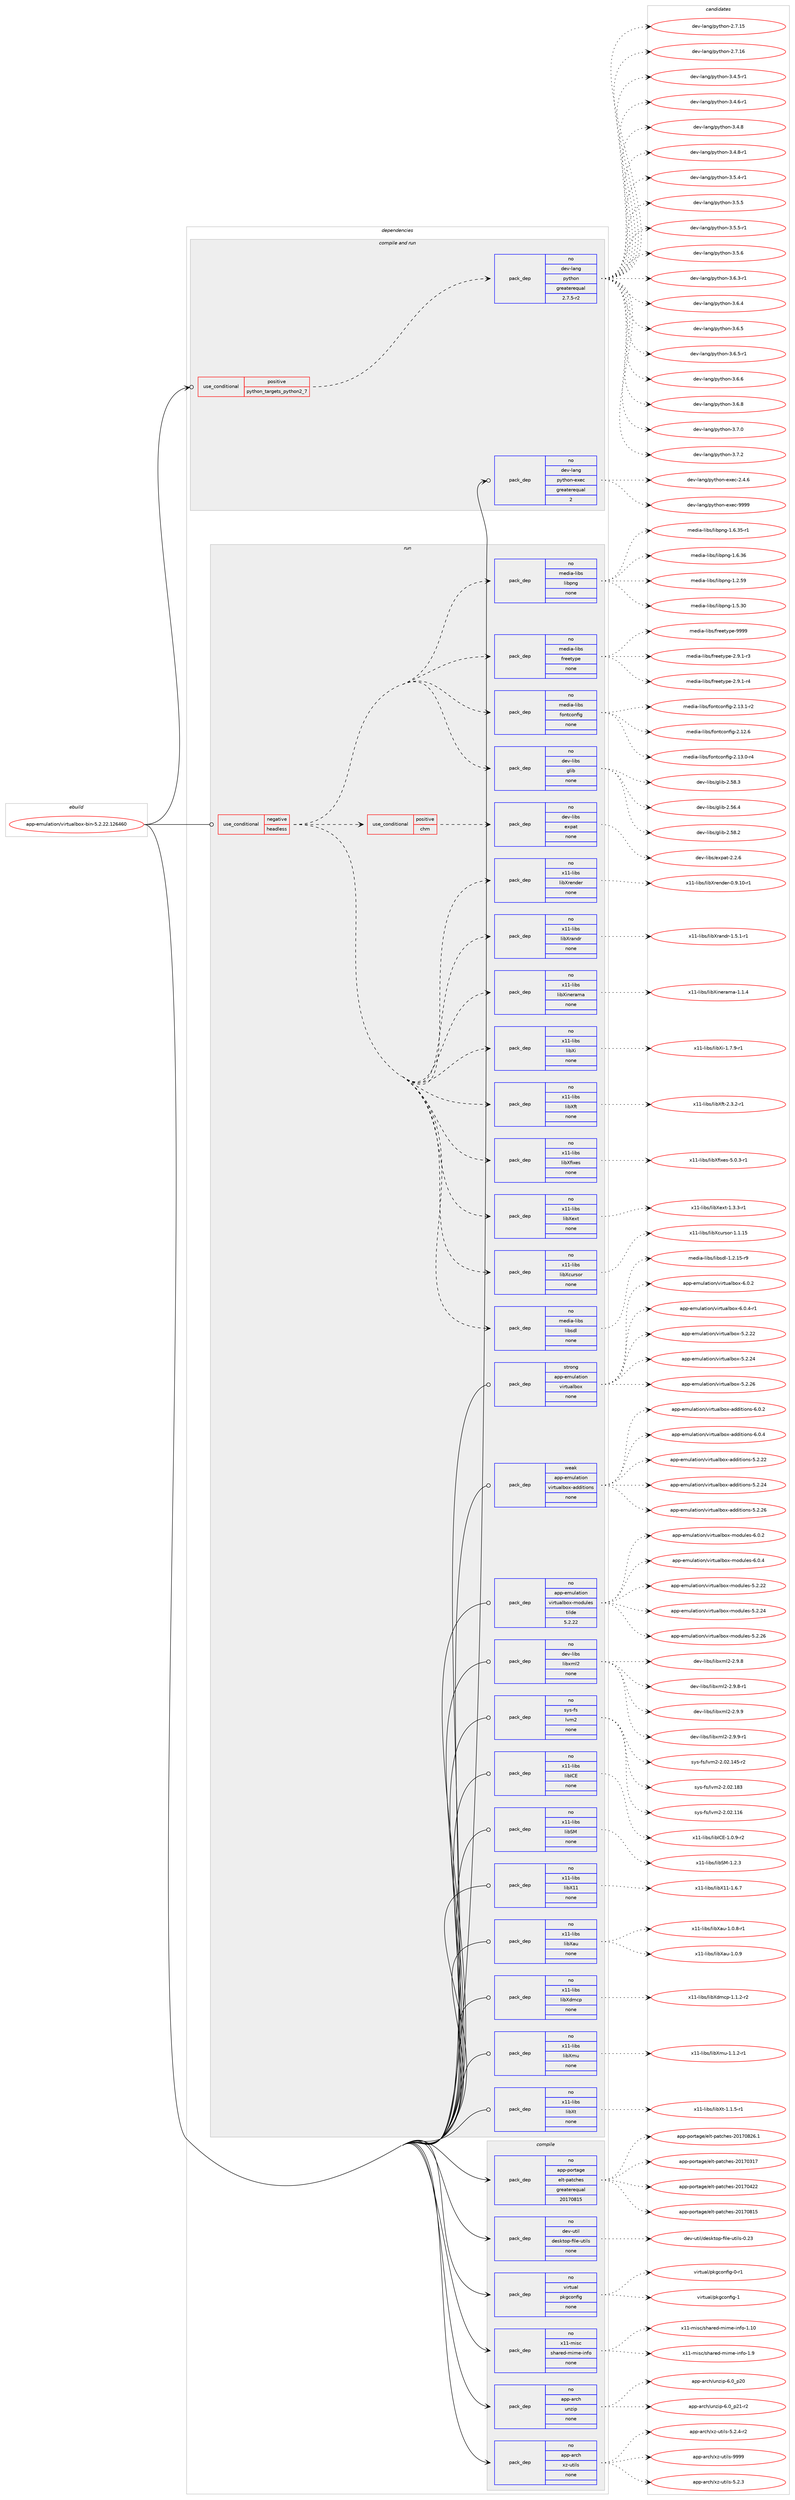 digraph prolog {

# *************
# Graph options
# *************

newrank=true;
concentrate=true;
compound=true;
graph [rankdir=LR,fontname=Helvetica,fontsize=10,ranksep=1.5];#, ranksep=2.5, nodesep=0.2];
edge  [arrowhead=vee];
node  [fontname=Helvetica,fontsize=10];

# **********
# The ebuild
# **********

subgraph cluster_leftcol {
color=gray;
rank=same;
label=<<i>ebuild</i>>;
id [label="app-emulation/virtualbox-bin-5.2.22.126460", color=red, width=4, href="../app-emulation/virtualbox-bin-5.2.22.126460.svg"];
}

# ****************
# The dependencies
# ****************

subgraph cluster_midcol {
color=gray;
label=<<i>dependencies</i>>;
subgraph cluster_compile {
fillcolor="#eeeeee";
style=filled;
label=<<i>compile</i>>;
subgraph pack918844 {
dependency1289879 [label=<<TABLE BORDER="0" CELLBORDER="1" CELLSPACING="0" CELLPADDING="4" WIDTH="220"><TR><TD ROWSPAN="6" CELLPADDING="30">pack_dep</TD></TR><TR><TD WIDTH="110">no</TD></TR><TR><TD>app-arch</TD></TR><TR><TD>unzip</TD></TR><TR><TD>none</TD></TR><TR><TD></TD></TR></TABLE>>, shape=none, color=blue];
}
id:e -> dependency1289879:w [weight=20,style="solid",arrowhead="vee"];
subgraph pack918845 {
dependency1289880 [label=<<TABLE BORDER="0" CELLBORDER="1" CELLSPACING="0" CELLPADDING="4" WIDTH="220"><TR><TD ROWSPAN="6" CELLPADDING="30">pack_dep</TD></TR><TR><TD WIDTH="110">no</TD></TR><TR><TD>app-arch</TD></TR><TR><TD>xz-utils</TD></TR><TR><TD>none</TD></TR><TR><TD></TD></TR></TABLE>>, shape=none, color=blue];
}
id:e -> dependency1289880:w [weight=20,style="solid",arrowhead="vee"];
subgraph pack918846 {
dependency1289881 [label=<<TABLE BORDER="0" CELLBORDER="1" CELLSPACING="0" CELLPADDING="4" WIDTH="220"><TR><TD ROWSPAN="6" CELLPADDING="30">pack_dep</TD></TR><TR><TD WIDTH="110">no</TD></TR><TR><TD>app-portage</TD></TR><TR><TD>elt-patches</TD></TR><TR><TD>greaterequal</TD></TR><TR><TD>20170815</TD></TR></TABLE>>, shape=none, color=blue];
}
id:e -> dependency1289881:w [weight=20,style="solid",arrowhead="vee"];
subgraph pack918847 {
dependency1289882 [label=<<TABLE BORDER="0" CELLBORDER="1" CELLSPACING="0" CELLPADDING="4" WIDTH="220"><TR><TD ROWSPAN="6" CELLPADDING="30">pack_dep</TD></TR><TR><TD WIDTH="110">no</TD></TR><TR><TD>dev-util</TD></TR><TR><TD>desktop-file-utils</TD></TR><TR><TD>none</TD></TR><TR><TD></TD></TR></TABLE>>, shape=none, color=blue];
}
id:e -> dependency1289882:w [weight=20,style="solid",arrowhead="vee"];
subgraph pack918848 {
dependency1289883 [label=<<TABLE BORDER="0" CELLBORDER="1" CELLSPACING="0" CELLPADDING="4" WIDTH="220"><TR><TD ROWSPAN="6" CELLPADDING="30">pack_dep</TD></TR><TR><TD WIDTH="110">no</TD></TR><TR><TD>virtual</TD></TR><TR><TD>pkgconfig</TD></TR><TR><TD>none</TD></TR><TR><TD></TD></TR></TABLE>>, shape=none, color=blue];
}
id:e -> dependency1289883:w [weight=20,style="solid",arrowhead="vee"];
subgraph pack918849 {
dependency1289884 [label=<<TABLE BORDER="0" CELLBORDER="1" CELLSPACING="0" CELLPADDING="4" WIDTH="220"><TR><TD ROWSPAN="6" CELLPADDING="30">pack_dep</TD></TR><TR><TD WIDTH="110">no</TD></TR><TR><TD>x11-misc</TD></TR><TR><TD>shared-mime-info</TD></TR><TR><TD>none</TD></TR><TR><TD></TD></TR></TABLE>>, shape=none, color=blue];
}
id:e -> dependency1289884:w [weight=20,style="solid",arrowhead="vee"];
}
subgraph cluster_compileandrun {
fillcolor="#eeeeee";
style=filled;
label=<<i>compile and run</i>>;
subgraph cond350984 {
dependency1289885 [label=<<TABLE BORDER="0" CELLBORDER="1" CELLSPACING="0" CELLPADDING="4"><TR><TD ROWSPAN="3" CELLPADDING="10">use_conditional</TD></TR><TR><TD>positive</TD></TR><TR><TD>python_targets_python2_7</TD></TR></TABLE>>, shape=none, color=red];
subgraph pack918850 {
dependency1289886 [label=<<TABLE BORDER="0" CELLBORDER="1" CELLSPACING="0" CELLPADDING="4" WIDTH="220"><TR><TD ROWSPAN="6" CELLPADDING="30">pack_dep</TD></TR><TR><TD WIDTH="110">no</TD></TR><TR><TD>dev-lang</TD></TR><TR><TD>python</TD></TR><TR><TD>greaterequal</TD></TR><TR><TD>2.7.5-r2</TD></TR></TABLE>>, shape=none, color=blue];
}
dependency1289885:e -> dependency1289886:w [weight=20,style="dashed",arrowhead="vee"];
}
id:e -> dependency1289885:w [weight=20,style="solid",arrowhead="odotvee"];
subgraph pack918851 {
dependency1289887 [label=<<TABLE BORDER="0" CELLBORDER="1" CELLSPACING="0" CELLPADDING="4" WIDTH="220"><TR><TD ROWSPAN="6" CELLPADDING="30">pack_dep</TD></TR><TR><TD WIDTH="110">no</TD></TR><TR><TD>dev-lang</TD></TR><TR><TD>python-exec</TD></TR><TR><TD>greaterequal</TD></TR><TR><TD>2</TD></TR></TABLE>>, shape=none, color=blue];
}
id:e -> dependency1289887:w [weight=20,style="solid",arrowhead="odotvee"];
}
subgraph cluster_run {
fillcolor="#eeeeee";
style=filled;
label=<<i>run</i>>;
subgraph cond350985 {
dependency1289888 [label=<<TABLE BORDER="0" CELLBORDER="1" CELLSPACING="0" CELLPADDING="4"><TR><TD ROWSPAN="3" CELLPADDING="10">use_conditional</TD></TR><TR><TD>negative</TD></TR><TR><TD>headless</TD></TR></TABLE>>, shape=none, color=red];
subgraph pack918852 {
dependency1289889 [label=<<TABLE BORDER="0" CELLBORDER="1" CELLSPACING="0" CELLPADDING="4" WIDTH="220"><TR><TD ROWSPAN="6" CELLPADDING="30">pack_dep</TD></TR><TR><TD WIDTH="110">no</TD></TR><TR><TD>dev-libs</TD></TR><TR><TD>glib</TD></TR><TR><TD>none</TD></TR><TR><TD></TD></TR></TABLE>>, shape=none, color=blue];
}
dependency1289888:e -> dependency1289889:w [weight=20,style="dashed",arrowhead="vee"];
subgraph pack918853 {
dependency1289890 [label=<<TABLE BORDER="0" CELLBORDER="1" CELLSPACING="0" CELLPADDING="4" WIDTH="220"><TR><TD ROWSPAN="6" CELLPADDING="30">pack_dep</TD></TR><TR><TD WIDTH="110">no</TD></TR><TR><TD>media-libs</TD></TR><TR><TD>fontconfig</TD></TR><TR><TD>none</TD></TR><TR><TD></TD></TR></TABLE>>, shape=none, color=blue];
}
dependency1289888:e -> dependency1289890:w [weight=20,style="dashed",arrowhead="vee"];
subgraph pack918854 {
dependency1289891 [label=<<TABLE BORDER="0" CELLBORDER="1" CELLSPACING="0" CELLPADDING="4" WIDTH="220"><TR><TD ROWSPAN="6" CELLPADDING="30">pack_dep</TD></TR><TR><TD WIDTH="110">no</TD></TR><TR><TD>media-libs</TD></TR><TR><TD>freetype</TD></TR><TR><TD>none</TD></TR><TR><TD></TD></TR></TABLE>>, shape=none, color=blue];
}
dependency1289888:e -> dependency1289891:w [weight=20,style="dashed",arrowhead="vee"];
subgraph pack918855 {
dependency1289892 [label=<<TABLE BORDER="0" CELLBORDER="1" CELLSPACING="0" CELLPADDING="4" WIDTH="220"><TR><TD ROWSPAN="6" CELLPADDING="30">pack_dep</TD></TR><TR><TD WIDTH="110">no</TD></TR><TR><TD>media-libs</TD></TR><TR><TD>libpng</TD></TR><TR><TD>none</TD></TR><TR><TD></TD></TR></TABLE>>, shape=none, color=blue];
}
dependency1289888:e -> dependency1289892:w [weight=20,style="dashed",arrowhead="vee"];
subgraph pack918856 {
dependency1289893 [label=<<TABLE BORDER="0" CELLBORDER="1" CELLSPACING="0" CELLPADDING="4" WIDTH="220"><TR><TD ROWSPAN="6" CELLPADDING="30">pack_dep</TD></TR><TR><TD WIDTH="110">no</TD></TR><TR><TD>media-libs</TD></TR><TR><TD>libsdl</TD></TR><TR><TD>none</TD></TR><TR><TD></TD></TR></TABLE>>, shape=none, color=blue];
}
dependency1289888:e -> dependency1289893:w [weight=20,style="dashed",arrowhead="vee"];
subgraph pack918857 {
dependency1289894 [label=<<TABLE BORDER="0" CELLBORDER="1" CELLSPACING="0" CELLPADDING="4" WIDTH="220"><TR><TD ROWSPAN="6" CELLPADDING="30">pack_dep</TD></TR><TR><TD WIDTH="110">no</TD></TR><TR><TD>x11-libs</TD></TR><TR><TD>libXcursor</TD></TR><TR><TD>none</TD></TR><TR><TD></TD></TR></TABLE>>, shape=none, color=blue];
}
dependency1289888:e -> dependency1289894:w [weight=20,style="dashed",arrowhead="vee"];
subgraph pack918858 {
dependency1289895 [label=<<TABLE BORDER="0" CELLBORDER="1" CELLSPACING="0" CELLPADDING="4" WIDTH="220"><TR><TD ROWSPAN="6" CELLPADDING="30">pack_dep</TD></TR><TR><TD WIDTH="110">no</TD></TR><TR><TD>x11-libs</TD></TR><TR><TD>libXext</TD></TR><TR><TD>none</TD></TR><TR><TD></TD></TR></TABLE>>, shape=none, color=blue];
}
dependency1289888:e -> dependency1289895:w [weight=20,style="dashed",arrowhead="vee"];
subgraph pack918859 {
dependency1289896 [label=<<TABLE BORDER="0" CELLBORDER="1" CELLSPACING="0" CELLPADDING="4" WIDTH="220"><TR><TD ROWSPAN="6" CELLPADDING="30">pack_dep</TD></TR><TR><TD WIDTH="110">no</TD></TR><TR><TD>x11-libs</TD></TR><TR><TD>libXfixes</TD></TR><TR><TD>none</TD></TR><TR><TD></TD></TR></TABLE>>, shape=none, color=blue];
}
dependency1289888:e -> dependency1289896:w [weight=20,style="dashed",arrowhead="vee"];
subgraph pack918860 {
dependency1289897 [label=<<TABLE BORDER="0" CELLBORDER="1" CELLSPACING="0" CELLPADDING="4" WIDTH="220"><TR><TD ROWSPAN="6" CELLPADDING="30">pack_dep</TD></TR><TR><TD WIDTH="110">no</TD></TR><TR><TD>x11-libs</TD></TR><TR><TD>libXft</TD></TR><TR><TD>none</TD></TR><TR><TD></TD></TR></TABLE>>, shape=none, color=blue];
}
dependency1289888:e -> dependency1289897:w [weight=20,style="dashed",arrowhead="vee"];
subgraph pack918861 {
dependency1289898 [label=<<TABLE BORDER="0" CELLBORDER="1" CELLSPACING="0" CELLPADDING="4" WIDTH="220"><TR><TD ROWSPAN="6" CELLPADDING="30">pack_dep</TD></TR><TR><TD WIDTH="110">no</TD></TR><TR><TD>x11-libs</TD></TR><TR><TD>libXi</TD></TR><TR><TD>none</TD></TR><TR><TD></TD></TR></TABLE>>, shape=none, color=blue];
}
dependency1289888:e -> dependency1289898:w [weight=20,style="dashed",arrowhead="vee"];
subgraph pack918862 {
dependency1289899 [label=<<TABLE BORDER="0" CELLBORDER="1" CELLSPACING="0" CELLPADDING="4" WIDTH="220"><TR><TD ROWSPAN="6" CELLPADDING="30">pack_dep</TD></TR><TR><TD WIDTH="110">no</TD></TR><TR><TD>x11-libs</TD></TR><TR><TD>libXinerama</TD></TR><TR><TD>none</TD></TR><TR><TD></TD></TR></TABLE>>, shape=none, color=blue];
}
dependency1289888:e -> dependency1289899:w [weight=20,style="dashed",arrowhead="vee"];
subgraph pack918863 {
dependency1289900 [label=<<TABLE BORDER="0" CELLBORDER="1" CELLSPACING="0" CELLPADDING="4" WIDTH="220"><TR><TD ROWSPAN="6" CELLPADDING="30">pack_dep</TD></TR><TR><TD WIDTH="110">no</TD></TR><TR><TD>x11-libs</TD></TR><TR><TD>libXrandr</TD></TR><TR><TD>none</TD></TR><TR><TD></TD></TR></TABLE>>, shape=none, color=blue];
}
dependency1289888:e -> dependency1289900:w [weight=20,style="dashed",arrowhead="vee"];
subgraph pack918864 {
dependency1289901 [label=<<TABLE BORDER="0" CELLBORDER="1" CELLSPACING="0" CELLPADDING="4" WIDTH="220"><TR><TD ROWSPAN="6" CELLPADDING="30">pack_dep</TD></TR><TR><TD WIDTH="110">no</TD></TR><TR><TD>x11-libs</TD></TR><TR><TD>libXrender</TD></TR><TR><TD>none</TD></TR><TR><TD></TD></TR></TABLE>>, shape=none, color=blue];
}
dependency1289888:e -> dependency1289901:w [weight=20,style="dashed",arrowhead="vee"];
subgraph cond350986 {
dependency1289902 [label=<<TABLE BORDER="0" CELLBORDER="1" CELLSPACING="0" CELLPADDING="4"><TR><TD ROWSPAN="3" CELLPADDING="10">use_conditional</TD></TR><TR><TD>positive</TD></TR><TR><TD>chm</TD></TR></TABLE>>, shape=none, color=red];
subgraph pack918865 {
dependency1289903 [label=<<TABLE BORDER="0" CELLBORDER="1" CELLSPACING="0" CELLPADDING="4" WIDTH="220"><TR><TD ROWSPAN="6" CELLPADDING="30">pack_dep</TD></TR><TR><TD WIDTH="110">no</TD></TR><TR><TD>dev-libs</TD></TR><TR><TD>expat</TD></TR><TR><TD>none</TD></TR><TR><TD></TD></TR></TABLE>>, shape=none, color=blue];
}
dependency1289902:e -> dependency1289903:w [weight=20,style="dashed",arrowhead="vee"];
}
dependency1289888:e -> dependency1289902:w [weight=20,style="dashed",arrowhead="vee"];
}
id:e -> dependency1289888:w [weight=20,style="solid",arrowhead="odot"];
subgraph pack918866 {
dependency1289904 [label=<<TABLE BORDER="0" CELLBORDER="1" CELLSPACING="0" CELLPADDING="4" WIDTH="220"><TR><TD ROWSPAN="6" CELLPADDING="30">pack_dep</TD></TR><TR><TD WIDTH="110">no</TD></TR><TR><TD>app-emulation</TD></TR><TR><TD>virtualbox-modules</TD></TR><TR><TD>tilde</TD></TR><TR><TD>5.2.22</TD></TR></TABLE>>, shape=none, color=blue];
}
id:e -> dependency1289904:w [weight=20,style="solid",arrowhead="odot"];
subgraph pack918867 {
dependency1289905 [label=<<TABLE BORDER="0" CELLBORDER="1" CELLSPACING="0" CELLPADDING="4" WIDTH="220"><TR><TD ROWSPAN="6" CELLPADDING="30">pack_dep</TD></TR><TR><TD WIDTH="110">no</TD></TR><TR><TD>dev-libs</TD></TR><TR><TD>libxml2</TD></TR><TR><TD>none</TD></TR><TR><TD></TD></TR></TABLE>>, shape=none, color=blue];
}
id:e -> dependency1289905:w [weight=20,style="solid",arrowhead="odot"];
subgraph pack918868 {
dependency1289906 [label=<<TABLE BORDER="0" CELLBORDER="1" CELLSPACING="0" CELLPADDING="4" WIDTH="220"><TR><TD ROWSPAN="6" CELLPADDING="30">pack_dep</TD></TR><TR><TD WIDTH="110">no</TD></TR><TR><TD>sys-fs</TD></TR><TR><TD>lvm2</TD></TR><TR><TD>none</TD></TR><TR><TD></TD></TR></TABLE>>, shape=none, color=blue];
}
id:e -> dependency1289906:w [weight=20,style="solid",arrowhead="odot"];
subgraph pack918869 {
dependency1289907 [label=<<TABLE BORDER="0" CELLBORDER="1" CELLSPACING="0" CELLPADDING="4" WIDTH="220"><TR><TD ROWSPAN="6" CELLPADDING="30">pack_dep</TD></TR><TR><TD WIDTH="110">no</TD></TR><TR><TD>x11-libs</TD></TR><TR><TD>libICE</TD></TR><TR><TD>none</TD></TR><TR><TD></TD></TR></TABLE>>, shape=none, color=blue];
}
id:e -> dependency1289907:w [weight=20,style="solid",arrowhead="odot"];
subgraph pack918870 {
dependency1289908 [label=<<TABLE BORDER="0" CELLBORDER="1" CELLSPACING="0" CELLPADDING="4" WIDTH="220"><TR><TD ROWSPAN="6" CELLPADDING="30">pack_dep</TD></TR><TR><TD WIDTH="110">no</TD></TR><TR><TD>x11-libs</TD></TR><TR><TD>libSM</TD></TR><TR><TD>none</TD></TR><TR><TD></TD></TR></TABLE>>, shape=none, color=blue];
}
id:e -> dependency1289908:w [weight=20,style="solid",arrowhead="odot"];
subgraph pack918871 {
dependency1289909 [label=<<TABLE BORDER="0" CELLBORDER="1" CELLSPACING="0" CELLPADDING="4" WIDTH="220"><TR><TD ROWSPAN="6" CELLPADDING="30">pack_dep</TD></TR><TR><TD WIDTH="110">no</TD></TR><TR><TD>x11-libs</TD></TR><TR><TD>libX11</TD></TR><TR><TD>none</TD></TR><TR><TD></TD></TR></TABLE>>, shape=none, color=blue];
}
id:e -> dependency1289909:w [weight=20,style="solid",arrowhead="odot"];
subgraph pack918872 {
dependency1289910 [label=<<TABLE BORDER="0" CELLBORDER="1" CELLSPACING="0" CELLPADDING="4" WIDTH="220"><TR><TD ROWSPAN="6" CELLPADDING="30">pack_dep</TD></TR><TR><TD WIDTH="110">no</TD></TR><TR><TD>x11-libs</TD></TR><TR><TD>libXau</TD></TR><TR><TD>none</TD></TR><TR><TD></TD></TR></TABLE>>, shape=none, color=blue];
}
id:e -> dependency1289910:w [weight=20,style="solid",arrowhead="odot"];
subgraph pack918873 {
dependency1289911 [label=<<TABLE BORDER="0" CELLBORDER="1" CELLSPACING="0" CELLPADDING="4" WIDTH="220"><TR><TD ROWSPAN="6" CELLPADDING="30">pack_dep</TD></TR><TR><TD WIDTH="110">no</TD></TR><TR><TD>x11-libs</TD></TR><TR><TD>libXdmcp</TD></TR><TR><TD>none</TD></TR><TR><TD></TD></TR></TABLE>>, shape=none, color=blue];
}
id:e -> dependency1289911:w [weight=20,style="solid",arrowhead="odot"];
subgraph pack918874 {
dependency1289912 [label=<<TABLE BORDER="0" CELLBORDER="1" CELLSPACING="0" CELLPADDING="4" WIDTH="220"><TR><TD ROWSPAN="6" CELLPADDING="30">pack_dep</TD></TR><TR><TD WIDTH="110">no</TD></TR><TR><TD>x11-libs</TD></TR><TR><TD>libXmu</TD></TR><TR><TD>none</TD></TR><TR><TD></TD></TR></TABLE>>, shape=none, color=blue];
}
id:e -> dependency1289912:w [weight=20,style="solid",arrowhead="odot"];
subgraph pack918875 {
dependency1289913 [label=<<TABLE BORDER="0" CELLBORDER="1" CELLSPACING="0" CELLPADDING="4" WIDTH="220"><TR><TD ROWSPAN="6" CELLPADDING="30">pack_dep</TD></TR><TR><TD WIDTH="110">no</TD></TR><TR><TD>x11-libs</TD></TR><TR><TD>libXt</TD></TR><TR><TD>none</TD></TR><TR><TD></TD></TR></TABLE>>, shape=none, color=blue];
}
id:e -> dependency1289913:w [weight=20,style="solid",arrowhead="odot"];
subgraph pack918876 {
dependency1289914 [label=<<TABLE BORDER="0" CELLBORDER="1" CELLSPACING="0" CELLPADDING="4" WIDTH="220"><TR><TD ROWSPAN="6" CELLPADDING="30">pack_dep</TD></TR><TR><TD WIDTH="110">strong</TD></TR><TR><TD>app-emulation</TD></TR><TR><TD>virtualbox</TD></TR><TR><TD>none</TD></TR><TR><TD></TD></TR></TABLE>>, shape=none, color=blue];
}
id:e -> dependency1289914:w [weight=20,style="solid",arrowhead="odot"];
subgraph pack918877 {
dependency1289915 [label=<<TABLE BORDER="0" CELLBORDER="1" CELLSPACING="0" CELLPADDING="4" WIDTH="220"><TR><TD ROWSPAN="6" CELLPADDING="30">pack_dep</TD></TR><TR><TD WIDTH="110">weak</TD></TR><TR><TD>app-emulation</TD></TR><TR><TD>virtualbox-additions</TD></TR><TR><TD>none</TD></TR><TR><TD></TD></TR></TABLE>>, shape=none, color=blue];
}
id:e -> dependency1289915:w [weight=20,style="solid",arrowhead="odot"];
}
}

# **************
# The candidates
# **************

subgraph cluster_choices {
rank=same;
color=gray;
label=<<i>candidates</i>>;

subgraph choice918844 {
color=black;
nodesep=1;
choice971121124597114991044711711012210511245544648951125048 [label="app-arch/unzip-6.0_p20", color=red, width=4,href="../app-arch/unzip-6.0_p20.svg"];
choice9711211245971149910447117110122105112455446489511250494511450 [label="app-arch/unzip-6.0_p21-r2", color=red, width=4,href="../app-arch/unzip-6.0_p21-r2.svg"];
dependency1289879:e -> choice971121124597114991044711711012210511245544648951125048:w [style=dotted,weight="100"];
dependency1289879:e -> choice9711211245971149910447117110122105112455446489511250494511450:w [style=dotted,weight="100"];
}
subgraph choice918845 {
color=black;
nodesep=1;
choice971121124597114991044712012245117116105108115455346504651 [label="app-arch/xz-utils-5.2.3", color=red, width=4,href="../app-arch/xz-utils-5.2.3.svg"];
choice9711211245971149910447120122451171161051081154553465046524511450 [label="app-arch/xz-utils-5.2.4-r2", color=red, width=4,href="../app-arch/xz-utils-5.2.4-r2.svg"];
choice9711211245971149910447120122451171161051081154557575757 [label="app-arch/xz-utils-9999", color=red, width=4,href="../app-arch/xz-utils-9999.svg"];
dependency1289880:e -> choice971121124597114991044712012245117116105108115455346504651:w [style=dotted,weight="100"];
dependency1289880:e -> choice9711211245971149910447120122451171161051081154553465046524511450:w [style=dotted,weight="100"];
dependency1289880:e -> choice9711211245971149910447120122451171161051081154557575757:w [style=dotted,weight="100"];
}
subgraph choice918846 {
color=black;
nodesep=1;
choice97112112451121111141169710310147101108116451129711699104101115455048495548514955 [label="app-portage/elt-patches-20170317", color=red, width=4,href="../app-portage/elt-patches-20170317.svg"];
choice97112112451121111141169710310147101108116451129711699104101115455048495548525050 [label="app-portage/elt-patches-20170422", color=red, width=4,href="../app-portage/elt-patches-20170422.svg"];
choice97112112451121111141169710310147101108116451129711699104101115455048495548564953 [label="app-portage/elt-patches-20170815", color=red, width=4,href="../app-portage/elt-patches-20170815.svg"];
choice971121124511211111411697103101471011081164511297116991041011154550484955485650544649 [label="app-portage/elt-patches-20170826.1", color=red, width=4,href="../app-portage/elt-patches-20170826.1.svg"];
dependency1289881:e -> choice97112112451121111141169710310147101108116451129711699104101115455048495548514955:w [style=dotted,weight="100"];
dependency1289881:e -> choice97112112451121111141169710310147101108116451129711699104101115455048495548525050:w [style=dotted,weight="100"];
dependency1289881:e -> choice97112112451121111141169710310147101108116451129711699104101115455048495548564953:w [style=dotted,weight="100"];
dependency1289881:e -> choice971121124511211111411697103101471011081164511297116991041011154550484955485650544649:w [style=dotted,weight="100"];
}
subgraph choice918847 {
color=black;
nodesep=1;
choice100101118451171161051084710010111510711611111245102105108101451171161051081154548465051 [label="dev-util/desktop-file-utils-0.23", color=red, width=4,href="../dev-util/desktop-file-utils-0.23.svg"];
dependency1289882:e -> choice100101118451171161051084710010111510711611111245102105108101451171161051081154548465051:w [style=dotted,weight="100"];
}
subgraph choice918848 {
color=black;
nodesep=1;
choice11810511411611797108471121071039911111010210510345484511449 [label="virtual/pkgconfig-0-r1", color=red, width=4,href="../virtual/pkgconfig-0-r1.svg"];
choice1181051141161179710847112107103991111101021051034549 [label="virtual/pkgconfig-1", color=red, width=4,href="../virtual/pkgconfig-1.svg"];
dependency1289883:e -> choice11810511411611797108471121071039911111010210510345484511449:w [style=dotted,weight="100"];
dependency1289883:e -> choice1181051141161179710847112107103991111101021051034549:w [style=dotted,weight="100"];
}
subgraph choice918849 {
color=black;
nodesep=1;
choice12049494510910511599471151049711410110045109105109101451051101021114549464948 [label="x11-misc/shared-mime-info-1.10", color=red, width=4,href="../x11-misc/shared-mime-info-1.10.svg"];
choice120494945109105115994711510497114101100451091051091014510511010211145494657 [label="x11-misc/shared-mime-info-1.9", color=red, width=4,href="../x11-misc/shared-mime-info-1.9.svg"];
dependency1289884:e -> choice12049494510910511599471151049711410110045109105109101451051101021114549464948:w [style=dotted,weight="100"];
dependency1289884:e -> choice120494945109105115994711510497114101100451091051091014510511010211145494657:w [style=dotted,weight="100"];
}
subgraph choice918850 {
color=black;
nodesep=1;
choice10010111845108971101034711212111610411111045504655464953 [label="dev-lang/python-2.7.15", color=red, width=4,href="../dev-lang/python-2.7.15.svg"];
choice10010111845108971101034711212111610411111045504655464954 [label="dev-lang/python-2.7.16", color=red, width=4,href="../dev-lang/python-2.7.16.svg"];
choice1001011184510897110103471121211161041111104551465246534511449 [label="dev-lang/python-3.4.5-r1", color=red, width=4,href="../dev-lang/python-3.4.5-r1.svg"];
choice1001011184510897110103471121211161041111104551465246544511449 [label="dev-lang/python-3.4.6-r1", color=red, width=4,href="../dev-lang/python-3.4.6-r1.svg"];
choice100101118451089711010347112121116104111110455146524656 [label="dev-lang/python-3.4.8", color=red, width=4,href="../dev-lang/python-3.4.8.svg"];
choice1001011184510897110103471121211161041111104551465246564511449 [label="dev-lang/python-3.4.8-r1", color=red, width=4,href="../dev-lang/python-3.4.8-r1.svg"];
choice1001011184510897110103471121211161041111104551465346524511449 [label="dev-lang/python-3.5.4-r1", color=red, width=4,href="../dev-lang/python-3.5.4-r1.svg"];
choice100101118451089711010347112121116104111110455146534653 [label="dev-lang/python-3.5.5", color=red, width=4,href="../dev-lang/python-3.5.5.svg"];
choice1001011184510897110103471121211161041111104551465346534511449 [label="dev-lang/python-3.5.5-r1", color=red, width=4,href="../dev-lang/python-3.5.5-r1.svg"];
choice100101118451089711010347112121116104111110455146534654 [label="dev-lang/python-3.5.6", color=red, width=4,href="../dev-lang/python-3.5.6.svg"];
choice1001011184510897110103471121211161041111104551465446514511449 [label="dev-lang/python-3.6.3-r1", color=red, width=4,href="../dev-lang/python-3.6.3-r1.svg"];
choice100101118451089711010347112121116104111110455146544652 [label="dev-lang/python-3.6.4", color=red, width=4,href="../dev-lang/python-3.6.4.svg"];
choice100101118451089711010347112121116104111110455146544653 [label="dev-lang/python-3.6.5", color=red, width=4,href="../dev-lang/python-3.6.5.svg"];
choice1001011184510897110103471121211161041111104551465446534511449 [label="dev-lang/python-3.6.5-r1", color=red, width=4,href="../dev-lang/python-3.6.5-r1.svg"];
choice100101118451089711010347112121116104111110455146544654 [label="dev-lang/python-3.6.6", color=red, width=4,href="../dev-lang/python-3.6.6.svg"];
choice100101118451089711010347112121116104111110455146544656 [label="dev-lang/python-3.6.8", color=red, width=4,href="../dev-lang/python-3.6.8.svg"];
choice100101118451089711010347112121116104111110455146554648 [label="dev-lang/python-3.7.0", color=red, width=4,href="../dev-lang/python-3.7.0.svg"];
choice100101118451089711010347112121116104111110455146554650 [label="dev-lang/python-3.7.2", color=red, width=4,href="../dev-lang/python-3.7.2.svg"];
dependency1289886:e -> choice10010111845108971101034711212111610411111045504655464953:w [style=dotted,weight="100"];
dependency1289886:e -> choice10010111845108971101034711212111610411111045504655464954:w [style=dotted,weight="100"];
dependency1289886:e -> choice1001011184510897110103471121211161041111104551465246534511449:w [style=dotted,weight="100"];
dependency1289886:e -> choice1001011184510897110103471121211161041111104551465246544511449:w [style=dotted,weight="100"];
dependency1289886:e -> choice100101118451089711010347112121116104111110455146524656:w [style=dotted,weight="100"];
dependency1289886:e -> choice1001011184510897110103471121211161041111104551465246564511449:w [style=dotted,weight="100"];
dependency1289886:e -> choice1001011184510897110103471121211161041111104551465346524511449:w [style=dotted,weight="100"];
dependency1289886:e -> choice100101118451089711010347112121116104111110455146534653:w [style=dotted,weight="100"];
dependency1289886:e -> choice1001011184510897110103471121211161041111104551465346534511449:w [style=dotted,weight="100"];
dependency1289886:e -> choice100101118451089711010347112121116104111110455146534654:w [style=dotted,weight="100"];
dependency1289886:e -> choice1001011184510897110103471121211161041111104551465446514511449:w [style=dotted,weight="100"];
dependency1289886:e -> choice100101118451089711010347112121116104111110455146544652:w [style=dotted,weight="100"];
dependency1289886:e -> choice100101118451089711010347112121116104111110455146544653:w [style=dotted,weight="100"];
dependency1289886:e -> choice1001011184510897110103471121211161041111104551465446534511449:w [style=dotted,weight="100"];
dependency1289886:e -> choice100101118451089711010347112121116104111110455146544654:w [style=dotted,weight="100"];
dependency1289886:e -> choice100101118451089711010347112121116104111110455146544656:w [style=dotted,weight="100"];
dependency1289886:e -> choice100101118451089711010347112121116104111110455146554648:w [style=dotted,weight="100"];
dependency1289886:e -> choice100101118451089711010347112121116104111110455146554650:w [style=dotted,weight="100"];
}
subgraph choice918851 {
color=black;
nodesep=1;
choice1001011184510897110103471121211161041111104510112010199455046524654 [label="dev-lang/python-exec-2.4.6", color=red, width=4,href="../dev-lang/python-exec-2.4.6.svg"];
choice10010111845108971101034711212111610411111045101120101994557575757 [label="dev-lang/python-exec-9999", color=red, width=4,href="../dev-lang/python-exec-9999.svg"];
dependency1289887:e -> choice1001011184510897110103471121211161041111104510112010199455046524654:w [style=dotted,weight="100"];
dependency1289887:e -> choice10010111845108971101034711212111610411111045101120101994557575757:w [style=dotted,weight="100"];
}
subgraph choice918852 {
color=black;
nodesep=1;
choice1001011184510810598115471031081059845504653544652 [label="dev-libs/glib-2.56.4", color=red, width=4,href="../dev-libs/glib-2.56.4.svg"];
choice1001011184510810598115471031081059845504653564650 [label="dev-libs/glib-2.58.2", color=red, width=4,href="../dev-libs/glib-2.58.2.svg"];
choice1001011184510810598115471031081059845504653564651 [label="dev-libs/glib-2.58.3", color=red, width=4,href="../dev-libs/glib-2.58.3.svg"];
dependency1289889:e -> choice1001011184510810598115471031081059845504653544652:w [style=dotted,weight="100"];
dependency1289889:e -> choice1001011184510810598115471031081059845504653564650:w [style=dotted,weight="100"];
dependency1289889:e -> choice1001011184510810598115471031081059845504653564651:w [style=dotted,weight="100"];
}
subgraph choice918853 {
color=black;
nodesep=1;
choice109101100105974510810598115471021111101169911111010210510345504649504654 [label="media-libs/fontconfig-2.12.6", color=red, width=4,href="../media-libs/fontconfig-2.12.6.svg"];
choice1091011001059745108105981154710211111011699111110102105103455046495146484511452 [label="media-libs/fontconfig-2.13.0-r4", color=red, width=4,href="../media-libs/fontconfig-2.13.0-r4.svg"];
choice1091011001059745108105981154710211111011699111110102105103455046495146494511450 [label="media-libs/fontconfig-2.13.1-r2", color=red, width=4,href="../media-libs/fontconfig-2.13.1-r2.svg"];
dependency1289890:e -> choice109101100105974510810598115471021111101169911111010210510345504649504654:w [style=dotted,weight="100"];
dependency1289890:e -> choice1091011001059745108105981154710211111011699111110102105103455046495146484511452:w [style=dotted,weight="100"];
dependency1289890:e -> choice1091011001059745108105981154710211111011699111110102105103455046495146494511450:w [style=dotted,weight="100"];
}
subgraph choice918854 {
color=black;
nodesep=1;
choice109101100105974510810598115471021141011011161211121014550465746494511451 [label="media-libs/freetype-2.9.1-r3", color=red, width=4,href="../media-libs/freetype-2.9.1-r3.svg"];
choice109101100105974510810598115471021141011011161211121014550465746494511452 [label="media-libs/freetype-2.9.1-r4", color=red, width=4,href="../media-libs/freetype-2.9.1-r4.svg"];
choice109101100105974510810598115471021141011011161211121014557575757 [label="media-libs/freetype-9999", color=red, width=4,href="../media-libs/freetype-9999.svg"];
dependency1289891:e -> choice109101100105974510810598115471021141011011161211121014550465746494511451:w [style=dotted,weight="100"];
dependency1289891:e -> choice109101100105974510810598115471021141011011161211121014550465746494511452:w [style=dotted,weight="100"];
dependency1289891:e -> choice109101100105974510810598115471021141011011161211121014557575757:w [style=dotted,weight="100"];
}
subgraph choice918855 {
color=black;
nodesep=1;
choice109101100105974510810598115471081059811211010345494650465357 [label="media-libs/libpng-1.2.59", color=red, width=4,href="../media-libs/libpng-1.2.59.svg"];
choice109101100105974510810598115471081059811211010345494653465148 [label="media-libs/libpng-1.5.30", color=red, width=4,href="../media-libs/libpng-1.5.30.svg"];
choice1091011001059745108105981154710810598112110103454946544651534511449 [label="media-libs/libpng-1.6.35-r1", color=red, width=4,href="../media-libs/libpng-1.6.35-r1.svg"];
choice109101100105974510810598115471081059811211010345494654465154 [label="media-libs/libpng-1.6.36", color=red, width=4,href="../media-libs/libpng-1.6.36.svg"];
dependency1289892:e -> choice109101100105974510810598115471081059811211010345494650465357:w [style=dotted,weight="100"];
dependency1289892:e -> choice109101100105974510810598115471081059811211010345494653465148:w [style=dotted,weight="100"];
dependency1289892:e -> choice1091011001059745108105981154710810598112110103454946544651534511449:w [style=dotted,weight="100"];
dependency1289892:e -> choice109101100105974510810598115471081059811211010345494654465154:w [style=dotted,weight="100"];
}
subgraph choice918856 {
color=black;
nodesep=1;
choice1091011001059745108105981154710810598115100108454946504649534511457 [label="media-libs/libsdl-1.2.15-r9", color=red, width=4,href="../media-libs/libsdl-1.2.15-r9.svg"];
dependency1289893:e -> choice1091011001059745108105981154710810598115100108454946504649534511457:w [style=dotted,weight="100"];
}
subgraph choice918857 {
color=black;
nodesep=1;
choice120494945108105981154710810598889911711411511111445494649464953 [label="x11-libs/libXcursor-1.1.15", color=red, width=4,href="../x11-libs/libXcursor-1.1.15.svg"];
dependency1289894:e -> choice120494945108105981154710810598889911711411511111445494649464953:w [style=dotted,weight="100"];
}
subgraph choice918858 {
color=black;
nodesep=1;
choice120494945108105981154710810598881011201164549465146514511449 [label="x11-libs/libXext-1.3.3-r1", color=red, width=4,href="../x11-libs/libXext-1.3.3-r1.svg"];
dependency1289895:e -> choice120494945108105981154710810598881011201164549465146514511449:w [style=dotted,weight="100"];
}
subgraph choice918859 {
color=black;
nodesep=1;
choice120494945108105981154710810598881021051201011154553464846514511449 [label="x11-libs/libXfixes-5.0.3-r1", color=red, width=4,href="../x11-libs/libXfixes-5.0.3-r1.svg"];
dependency1289896:e -> choice120494945108105981154710810598881021051201011154553464846514511449:w [style=dotted,weight="100"];
}
subgraph choice918860 {
color=black;
nodesep=1;
choice120494945108105981154710810598881021164550465146504511449 [label="x11-libs/libXft-2.3.2-r1", color=red, width=4,href="../x11-libs/libXft-2.3.2-r1.svg"];
dependency1289897:e -> choice120494945108105981154710810598881021164550465146504511449:w [style=dotted,weight="100"];
}
subgraph choice918861 {
color=black;
nodesep=1;
choice120494945108105981154710810598881054549465546574511449 [label="x11-libs/libXi-1.7.9-r1", color=red, width=4,href="../x11-libs/libXi-1.7.9-r1.svg"];
dependency1289898:e -> choice120494945108105981154710810598881054549465546574511449:w [style=dotted,weight="100"];
}
subgraph choice918862 {
color=black;
nodesep=1;
choice120494945108105981154710810598881051101011149710997454946494652 [label="x11-libs/libXinerama-1.1.4", color=red, width=4,href="../x11-libs/libXinerama-1.1.4.svg"];
dependency1289899:e -> choice120494945108105981154710810598881051101011149710997454946494652:w [style=dotted,weight="100"];
}
subgraph choice918863 {
color=black;
nodesep=1;
choice12049494510810598115471081059888114971101001144549465346494511449 [label="x11-libs/libXrandr-1.5.1-r1", color=red, width=4,href="../x11-libs/libXrandr-1.5.1-r1.svg"];
dependency1289900:e -> choice12049494510810598115471081059888114971101001144549465346494511449:w [style=dotted,weight="100"];
}
subgraph choice918864 {
color=black;
nodesep=1;
choice12049494510810598115471081059888114101110100101114454846574649484511449 [label="x11-libs/libXrender-0.9.10-r1", color=red, width=4,href="../x11-libs/libXrender-0.9.10-r1.svg"];
dependency1289901:e -> choice12049494510810598115471081059888114101110100101114454846574649484511449:w [style=dotted,weight="100"];
}
subgraph choice918865 {
color=black;
nodesep=1;
choice10010111845108105981154710112011297116455046504654 [label="dev-libs/expat-2.2.6", color=red, width=4,href="../dev-libs/expat-2.2.6.svg"];
dependency1289903:e -> choice10010111845108105981154710112011297116455046504654:w [style=dotted,weight="100"];
}
subgraph choice918866 {
color=black;
nodesep=1;
choice9711211245101109117108971161051111104711810511411611797108981111204510911110011710810111545534650465050 [label="app-emulation/virtualbox-modules-5.2.22", color=red, width=4,href="../app-emulation/virtualbox-modules-5.2.22.svg"];
choice9711211245101109117108971161051111104711810511411611797108981111204510911110011710810111545534650465052 [label="app-emulation/virtualbox-modules-5.2.24", color=red, width=4,href="../app-emulation/virtualbox-modules-5.2.24.svg"];
choice9711211245101109117108971161051111104711810511411611797108981111204510911110011710810111545534650465054 [label="app-emulation/virtualbox-modules-5.2.26", color=red, width=4,href="../app-emulation/virtualbox-modules-5.2.26.svg"];
choice97112112451011091171089711610511111047118105114116117971089811112045109111100117108101115455446484650 [label="app-emulation/virtualbox-modules-6.0.2", color=red, width=4,href="../app-emulation/virtualbox-modules-6.0.2.svg"];
choice97112112451011091171089711610511111047118105114116117971089811112045109111100117108101115455446484652 [label="app-emulation/virtualbox-modules-6.0.4", color=red, width=4,href="../app-emulation/virtualbox-modules-6.0.4.svg"];
dependency1289904:e -> choice9711211245101109117108971161051111104711810511411611797108981111204510911110011710810111545534650465050:w [style=dotted,weight="100"];
dependency1289904:e -> choice9711211245101109117108971161051111104711810511411611797108981111204510911110011710810111545534650465052:w [style=dotted,weight="100"];
dependency1289904:e -> choice9711211245101109117108971161051111104711810511411611797108981111204510911110011710810111545534650465054:w [style=dotted,weight="100"];
dependency1289904:e -> choice97112112451011091171089711610511111047118105114116117971089811112045109111100117108101115455446484650:w [style=dotted,weight="100"];
dependency1289904:e -> choice97112112451011091171089711610511111047118105114116117971089811112045109111100117108101115455446484652:w [style=dotted,weight="100"];
}
subgraph choice918867 {
color=black;
nodesep=1;
choice1001011184510810598115471081059812010910850455046574656 [label="dev-libs/libxml2-2.9.8", color=red, width=4,href="../dev-libs/libxml2-2.9.8.svg"];
choice10010111845108105981154710810598120109108504550465746564511449 [label="dev-libs/libxml2-2.9.8-r1", color=red, width=4,href="../dev-libs/libxml2-2.9.8-r1.svg"];
choice1001011184510810598115471081059812010910850455046574657 [label="dev-libs/libxml2-2.9.9", color=red, width=4,href="../dev-libs/libxml2-2.9.9.svg"];
choice10010111845108105981154710810598120109108504550465746574511449 [label="dev-libs/libxml2-2.9.9-r1", color=red, width=4,href="../dev-libs/libxml2-2.9.9-r1.svg"];
dependency1289905:e -> choice1001011184510810598115471081059812010910850455046574656:w [style=dotted,weight="100"];
dependency1289905:e -> choice10010111845108105981154710810598120109108504550465746564511449:w [style=dotted,weight="100"];
dependency1289905:e -> choice1001011184510810598115471081059812010910850455046574657:w [style=dotted,weight="100"];
dependency1289905:e -> choice10010111845108105981154710810598120109108504550465746574511449:w [style=dotted,weight="100"];
}
subgraph choice918868 {
color=black;
nodesep=1;
choice115121115451021154710811810950455046485046494954 [label="sys-fs/lvm2-2.02.116", color=red, width=4,href="../sys-fs/lvm2-2.02.116.svg"];
choice1151211154510211547108118109504550464850464952534511450 [label="sys-fs/lvm2-2.02.145-r2", color=red, width=4,href="../sys-fs/lvm2-2.02.145-r2.svg"];
choice115121115451021154710811810950455046485046495651 [label="sys-fs/lvm2-2.02.183", color=red, width=4,href="../sys-fs/lvm2-2.02.183.svg"];
dependency1289906:e -> choice115121115451021154710811810950455046485046494954:w [style=dotted,weight="100"];
dependency1289906:e -> choice1151211154510211547108118109504550464850464952534511450:w [style=dotted,weight="100"];
dependency1289906:e -> choice115121115451021154710811810950455046485046495651:w [style=dotted,weight="100"];
}
subgraph choice918869 {
color=black;
nodesep=1;
choice1204949451081059811547108105987367694549464846574511450 [label="x11-libs/libICE-1.0.9-r2", color=red, width=4,href="../x11-libs/libICE-1.0.9-r2.svg"];
dependency1289907:e -> choice1204949451081059811547108105987367694549464846574511450:w [style=dotted,weight="100"];
}
subgraph choice918870 {
color=black;
nodesep=1;
choice1204949451081059811547108105988377454946504651 [label="x11-libs/libSM-1.2.3", color=red, width=4,href="../x11-libs/libSM-1.2.3.svg"];
dependency1289908:e -> choice1204949451081059811547108105988377454946504651:w [style=dotted,weight="100"];
}
subgraph choice918871 {
color=black;
nodesep=1;
choice120494945108105981154710810598884949454946544655 [label="x11-libs/libX11-1.6.7", color=red, width=4,href="../x11-libs/libX11-1.6.7.svg"];
dependency1289909:e -> choice120494945108105981154710810598884949454946544655:w [style=dotted,weight="100"];
}
subgraph choice918872 {
color=black;
nodesep=1;
choice12049494510810598115471081059888971174549464846564511449 [label="x11-libs/libXau-1.0.8-r1", color=red, width=4,href="../x11-libs/libXau-1.0.8-r1.svg"];
choice1204949451081059811547108105988897117454946484657 [label="x11-libs/libXau-1.0.9", color=red, width=4,href="../x11-libs/libXau-1.0.9.svg"];
dependency1289910:e -> choice12049494510810598115471081059888971174549464846564511449:w [style=dotted,weight="100"];
dependency1289910:e -> choice1204949451081059811547108105988897117454946484657:w [style=dotted,weight="100"];
}
subgraph choice918873 {
color=black;
nodesep=1;
choice12049494510810598115471081059888100109991124549464946504511450 [label="x11-libs/libXdmcp-1.1.2-r2", color=red, width=4,href="../x11-libs/libXdmcp-1.1.2-r2.svg"];
dependency1289911:e -> choice12049494510810598115471081059888100109991124549464946504511450:w [style=dotted,weight="100"];
}
subgraph choice918874 {
color=black;
nodesep=1;
choice120494945108105981154710810598881091174549464946504511449 [label="x11-libs/libXmu-1.1.2-r1", color=red, width=4,href="../x11-libs/libXmu-1.1.2-r1.svg"];
dependency1289912:e -> choice120494945108105981154710810598881091174549464946504511449:w [style=dotted,weight="100"];
}
subgraph choice918875 {
color=black;
nodesep=1;
choice120494945108105981154710810598881164549464946534511449 [label="x11-libs/libXt-1.1.5-r1", color=red, width=4,href="../x11-libs/libXt-1.1.5-r1.svg"];
dependency1289913:e -> choice120494945108105981154710810598881164549464946534511449:w [style=dotted,weight="100"];
}
subgraph choice918876 {
color=black;
nodesep=1;
choice97112112451011091171089711610511111047118105114116117971089811112045534650465050 [label="app-emulation/virtualbox-5.2.22", color=red, width=4,href="../app-emulation/virtualbox-5.2.22.svg"];
choice97112112451011091171089711610511111047118105114116117971089811112045534650465052 [label="app-emulation/virtualbox-5.2.24", color=red, width=4,href="../app-emulation/virtualbox-5.2.24.svg"];
choice97112112451011091171089711610511111047118105114116117971089811112045534650465054 [label="app-emulation/virtualbox-5.2.26", color=red, width=4,href="../app-emulation/virtualbox-5.2.26.svg"];
choice971121124510110911710897116105111110471181051141161179710898111120455446484650 [label="app-emulation/virtualbox-6.0.2", color=red, width=4,href="../app-emulation/virtualbox-6.0.2.svg"];
choice9711211245101109117108971161051111104711810511411611797108981111204554464846524511449 [label="app-emulation/virtualbox-6.0.4-r1", color=red, width=4,href="../app-emulation/virtualbox-6.0.4-r1.svg"];
dependency1289914:e -> choice97112112451011091171089711610511111047118105114116117971089811112045534650465050:w [style=dotted,weight="100"];
dependency1289914:e -> choice97112112451011091171089711610511111047118105114116117971089811112045534650465052:w [style=dotted,weight="100"];
dependency1289914:e -> choice97112112451011091171089711610511111047118105114116117971089811112045534650465054:w [style=dotted,weight="100"];
dependency1289914:e -> choice971121124510110911710897116105111110471181051141161179710898111120455446484650:w [style=dotted,weight="100"];
dependency1289914:e -> choice9711211245101109117108971161051111104711810511411611797108981111204554464846524511449:w [style=dotted,weight="100"];
}
subgraph choice918877 {
color=black;
nodesep=1;
choice971121124510110911710897116105111110471181051141161179710898111120459710010010511610511111011545534650465050 [label="app-emulation/virtualbox-additions-5.2.22", color=red, width=4,href="../app-emulation/virtualbox-additions-5.2.22.svg"];
choice971121124510110911710897116105111110471181051141161179710898111120459710010010511610511111011545534650465052 [label="app-emulation/virtualbox-additions-5.2.24", color=red, width=4,href="../app-emulation/virtualbox-additions-5.2.24.svg"];
choice971121124510110911710897116105111110471181051141161179710898111120459710010010511610511111011545534650465054 [label="app-emulation/virtualbox-additions-5.2.26", color=red, width=4,href="../app-emulation/virtualbox-additions-5.2.26.svg"];
choice9711211245101109117108971161051111104711810511411611797108981111204597100100105116105111110115455446484650 [label="app-emulation/virtualbox-additions-6.0.2", color=red, width=4,href="../app-emulation/virtualbox-additions-6.0.2.svg"];
choice9711211245101109117108971161051111104711810511411611797108981111204597100100105116105111110115455446484652 [label="app-emulation/virtualbox-additions-6.0.4", color=red, width=4,href="../app-emulation/virtualbox-additions-6.0.4.svg"];
dependency1289915:e -> choice971121124510110911710897116105111110471181051141161179710898111120459710010010511610511111011545534650465050:w [style=dotted,weight="100"];
dependency1289915:e -> choice971121124510110911710897116105111110471181051141161179710898111120459710010010511610511111011545534650465052:w [style=dotted,weight="100"];
dependency1289915:e -> choice971121124510110911710897116105111110471181051141161179710898111120459710010010511610511111011545534650465054:w [style=dotted,weight="100"];
dependency1289915:e -> choice9711211245101109117108971161051111104711810511411611797108981111204597100100105116105111110115455446484650:w [style=dotted,weight="100"];
dependency1289915:e -> choice9711211245101109117108971161051111104711810511411611797108981111204597100100105116105111110115455446484652:w [style=dotted,weight="100"];
}
}

}
